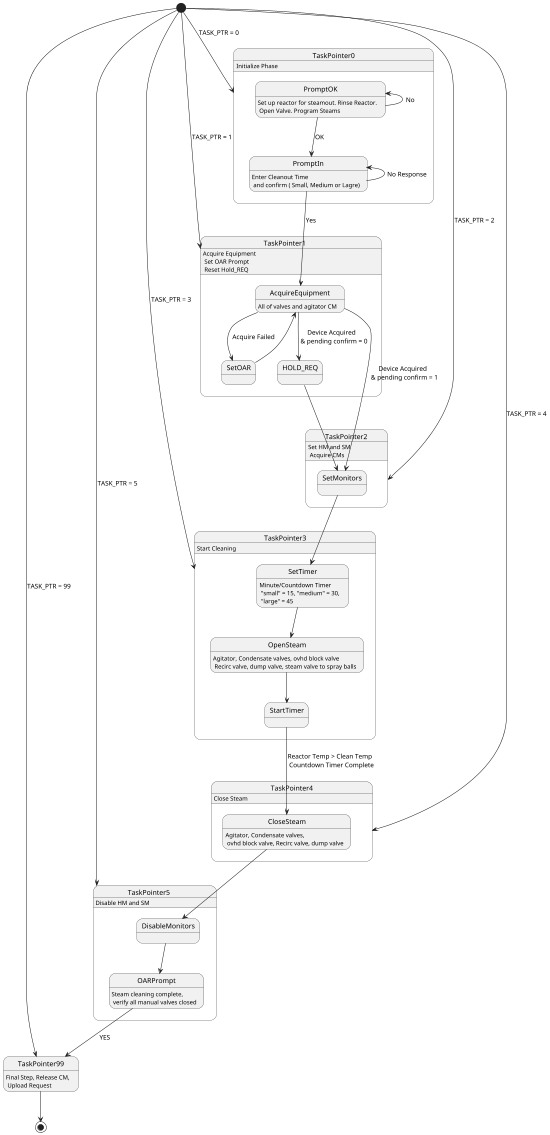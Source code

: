 @startuml
scale 550 width

[*] --> TaskPointer0: TASK_PTR = 0
[*] --> TaskPointer1: TASK_PTR = 1
[*] --> TaskPointer2: TASK_PTR = 2
[*] --> TaskPointer3: TASK_PTR = 3
[*] --> TaskPointer4: TASK_PTR = 4
[*] --> TaskPointer5: TASK_PTR = 5
[*] --> TaskPointer99: TASK_PTR = 99


TaskPointer0: Initialize Phase
state TaskPointer0{

PromptOK: Set up reactor for steamout. Rinse Reactor. \n Open Valve. Program Steams
PromptOK -up-> PromptOK: No

PromptOK --> PromptIn: OK
PromptIn: Enter Cleanout Time \n and confirm ( Small, Medium or Lagre)
PromptIn -up-> PromptIn: No Response


}


TaskPointer1:  Acquire Equipment \n Set OAR Prompt \n Reset Hold_REQ

state TaskPointer1 {

PromptIn --> AcquireEquipment: Yes
AcquireEquipment --> SetOAR: Acquire Failed
AcquireEquipment: All of valves and agitator CM
SetOAR --> AcquireEquipment
AcquireEquipment --> HOLD_REQ: Device Acquired  \n & pending confirm = 0


}



TaskPointer2: Set HM and SM \n Acquire CMs

state TaskPointer2 {

AcquireEquipment --> SetMonitors: Device Acquired \n & pending confirm = 1
HOLD_REQ --> SetMonitors

}


TaskPointer3: Start Cleaning

state TaskPointer3 {

SetMonitors --> SetTimer
SetTimer: Minute/Countdown Timer \n "small" = 15, "medium" = 30, \n "large" = 45

SetTimer --> OpenSteam
OpenSteam: Agitator, Condensate valves, ovhd block valve \n Recirc valve, dump valve, steam valve to spray balls

OpenSteam --> StartTimer

}


TaskPointer4: Close Steam
state TaskPointer4{
StartTimer --> CloseSteam: Reactor Temp > Clean Temp \n Countdown Timer Complete
CloseSteam: Agitator, Condensate valves, \n ovhd block valve, Recirc valve, dump valve

}


TaskPointer5: Disable HM and SM

state TaskPointer5 {
CloseSteam --> DisableMonitors

DisableMonitors --> OARPrompt

OARPrompt --> TaskPointer99: YES
OARPrompt: Steam cleaning complete, \n verify all manual valves closed

}

TaskPointer99: Final Step, Release CM, \n Upload Request

TaskPointer99 --> [*]
@enduml